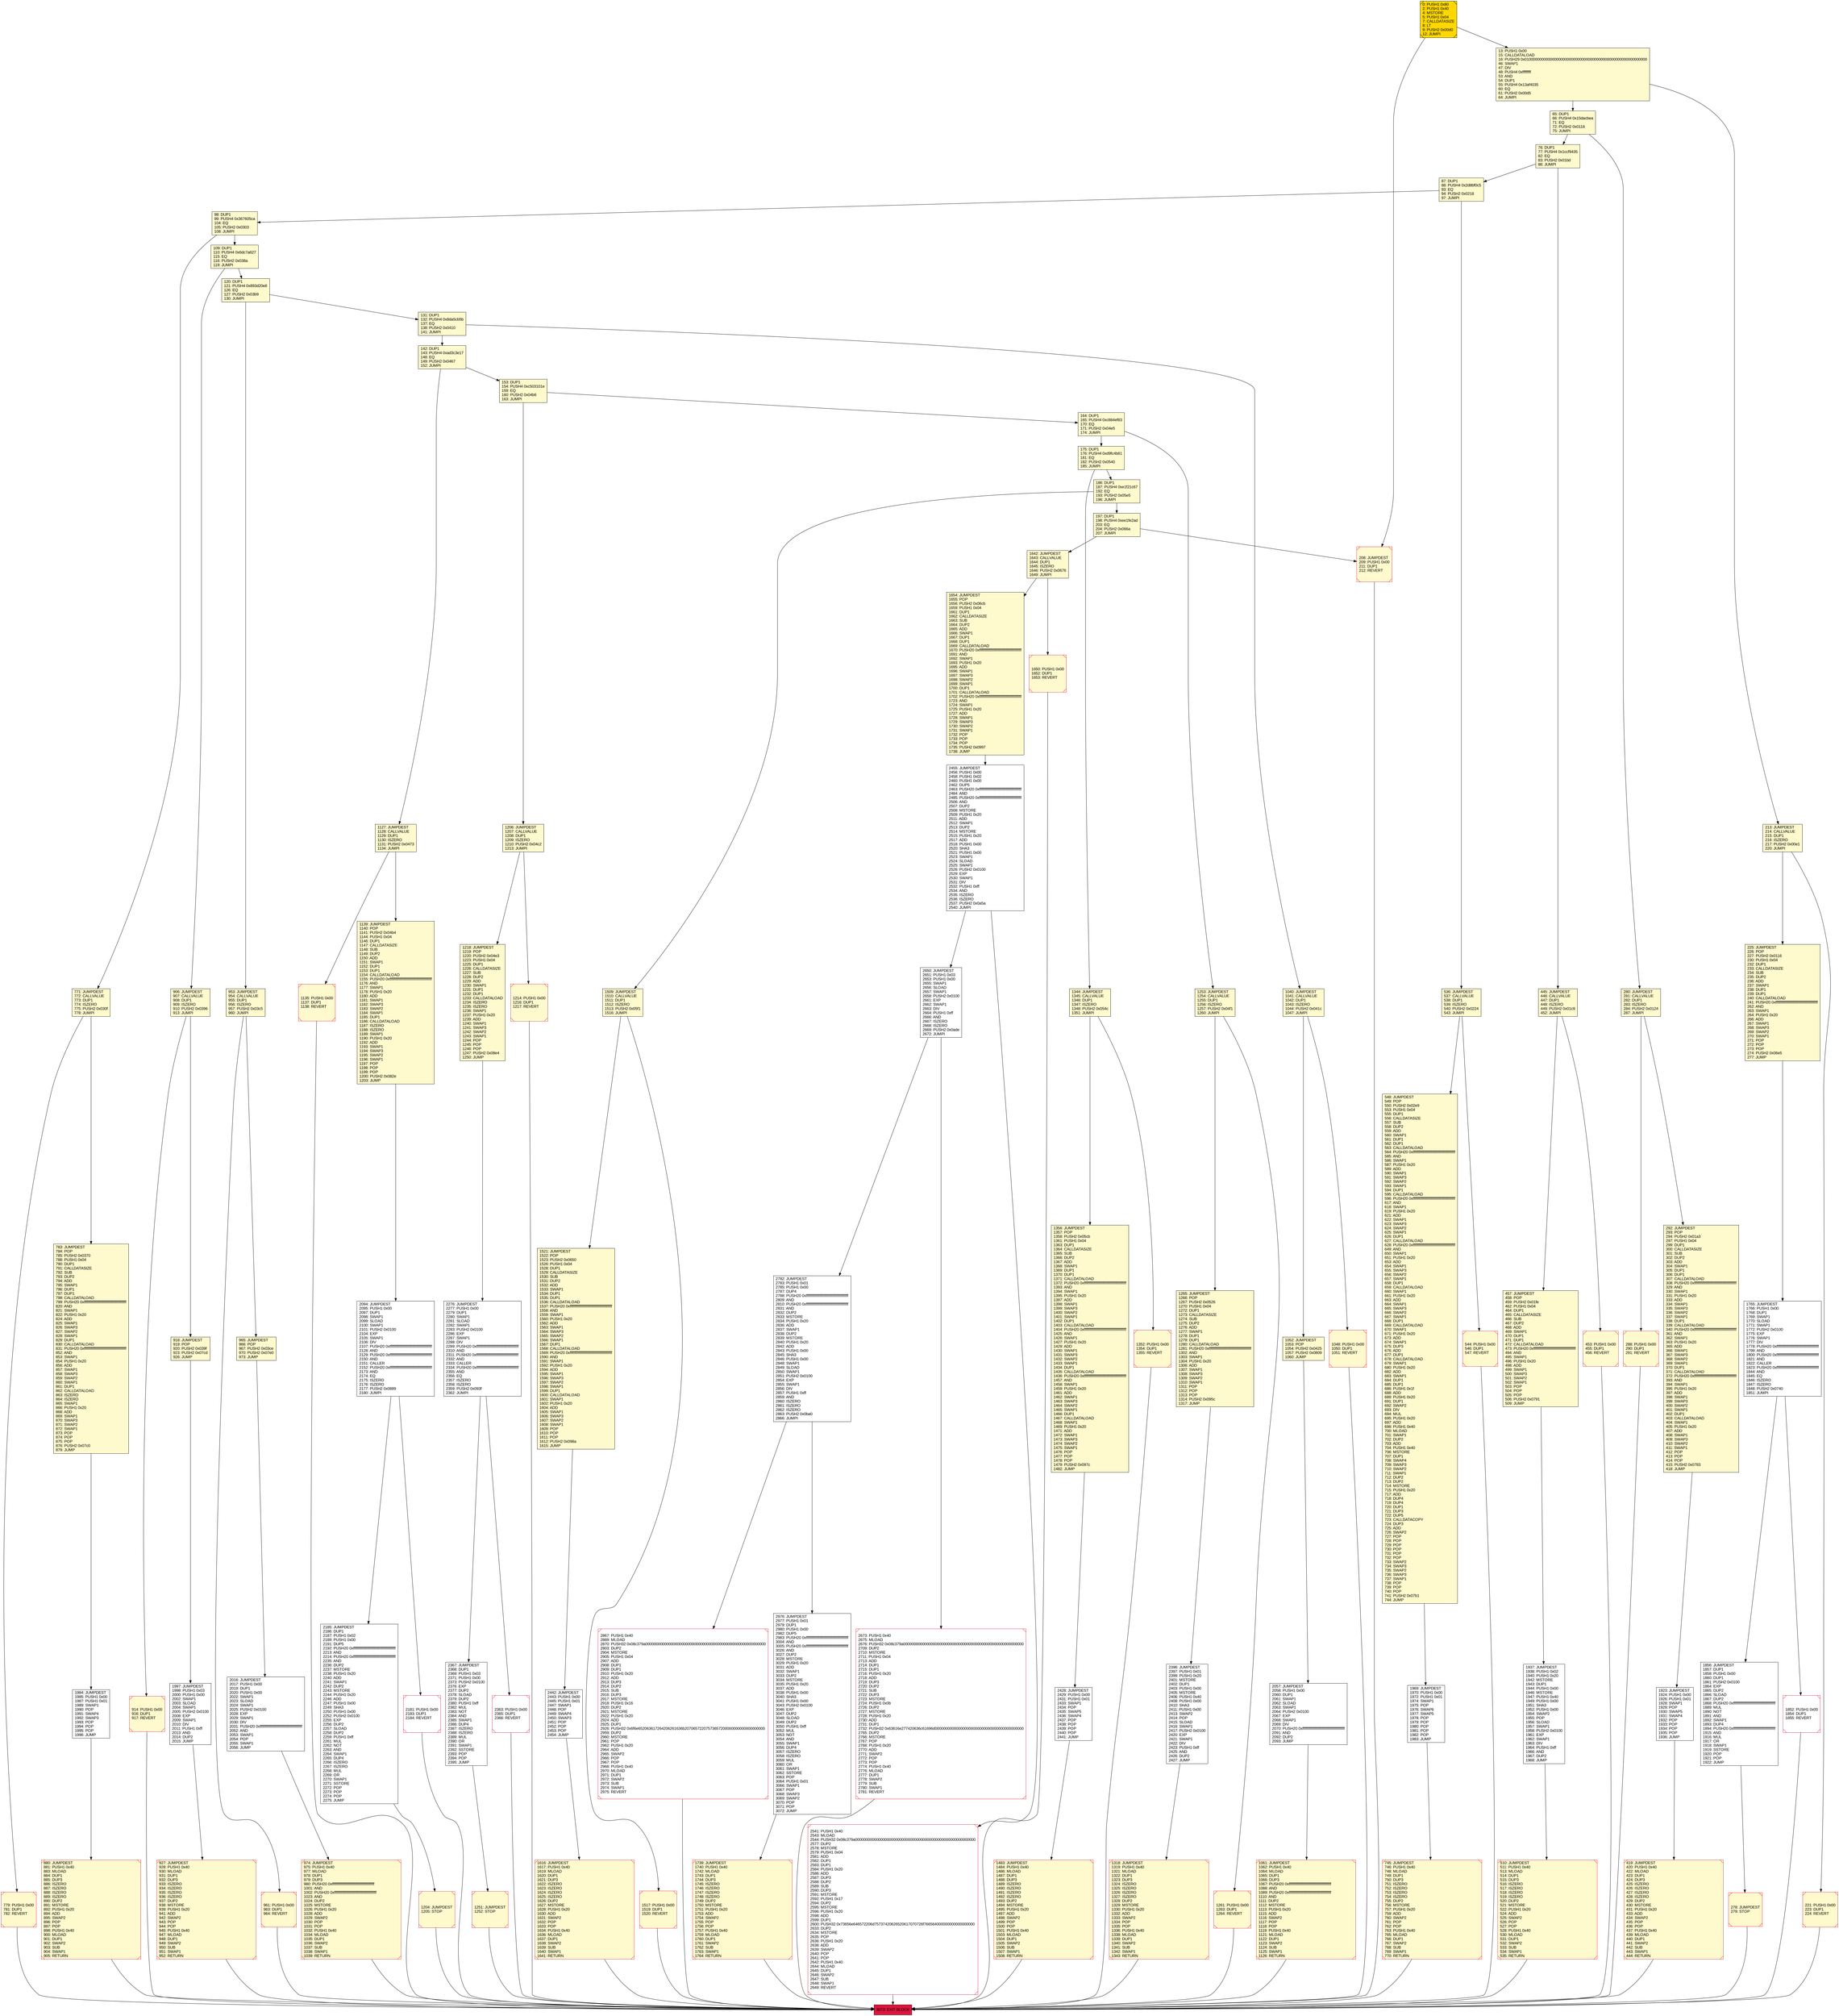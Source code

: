 digraph G {
bgcolor=transparent rankdir=UD;
node [shape=box style=filled color=black fillcolor=white fontname=arial fontcolor=black];
3073 [label="3073: EXIT BLOCK\l" fillcolor=crimson ];
1127 [label="1127: JUMPDEST\l1128: CALLVALUE\l1129: DUP1\l1130: ISZERO\l1131: PUSH2 0x0473\l1134: JUMPI\l" fillcolor=lemonchiffon ];
213 [label="213: JUMPDEST\l214: CALLVALUE\l215: DUP1\l216: ISZERO\l217: PUSH2 0x00e1\l220: JUMPI\l" fillcolor=lemonchiffon ];
1923 [label="1923: JUMPDEST\l1924: PUSH1 0x00\l1926: PUSH1 0x01\l1928: SWAP1\l1929: POP\l1930: SWAP5\l1931: SWAP4\l1932: POP\l1933: POP\l1934: POP\l1935: POP\l1936: JUMP\l" ];
1509 [label="1509: JUMPDEST\l1510: CALLVALUE\l1511: DUP1\l1512: ISZERO\l1513: PUSH2 0x05f1\l1516: JUMPI\l" fillcolor=lemonchiffon ];
1318 [label="1318: JUMPDEST\l1319: PUSH1 0x40\l1321: MLOAD\l1322: DUP1\l1323: DUP3\l1324: ISZERO\l1325: ISZERO\l1326: ISZERO\l1327: ISZERO\l1328: DUP2\l1329: MSTORE\l1330: PUSH1 0x20\l1332: ADD\l1333: SWAP2\l1334: POP\l1335: POP\l1336: PUSH1 0x40\l1338: MLOAD\l1339: DUP1\l1340: SWAP2\l1341: SUB\l1342: SWAP1\l1343: RETURN\l" fillcolor=lemonchiffon shape=Msquare color=crimson ];
1654 [label="1654: JUMPDEST\l1655: POP\l1656: PUSH2 0x06cb\l1659: PUSH1 0x04\l1661: DUP1\l1662: CALLDATASIZE\l1663: SUB\l1664: DUP2\l1665: ADD\l1666: SWAP1\l1667: DUP1\l1668: DUP1\l1669: CALLDATALOAD\l1670: PUSH20 0xffffffffffffffffffffffffffffffffffffffff\l1691: AND\l1692: SWAP1\l1693: PUSH1 0x20\l1695: ADD\l1696: SWAP1\l1697: SWAP3\l1698: SWAP2\l1699: SWAP1\l1700: DUP1\l1701: CALLDATALOAD\l1702: PUSH20 0xffffffffffffffffffffffffffffffffffffffff\l1723: AND\l1724: SWAP1\l1725: PUSH1 0x20\l1727: ADD\l1728: SWAP1\l1729: SWAP3\l1730: SWAP2\l1731: SWAP1\l1732: POP\l1733: POP\l1734: POP\l1735: PUSH2 0x0997\l1738: JUMP\l" fillcolor=lemonchiffon ];
2541 [label="2541: PUSH1 0x40\l2543: MLOAD\l2544: PUSH32 0x08c379a000000000000000000000000000000000000000000000000000000000\l2577: DUP2\l2578: MSTORE\l2579: PUSH1 0x04\l2581: ADD\l2582: DUP1\l2583: DUP1\l2584: PUSH1 0x20\l2586: ADD\l2587: DUP3\l2588: DUP2\l2589: SUB\l2590: DUP3\l2591: MSTORE\l2592: PUSH1 0x17\l2594: DUP2\l2595: MSTORE\l2596: PUSH1 0x20\l2598: ADD\l2599: DUP1\l2600: PUSH32 0x73656e646572206d75737420626520617070726f766564000000000000000000\l2633: DUP2\l2634: MSTORE\l2635: POP\l2636: PUSH1 0x20\l2638: ADD\l2639: SWAP2\l2640: POP\l2641: POP\l2642: PUSH1 0x40\l2644: MLOAD\l2645: DUP1\l2646: SWAP2\l2647: SUB\l2648: SWAP1\l2649: REVERT\l" shape=Msquare color=crimson ];
2867 [label="2867: PUSH1 0x40\l2869: MLOAD\l2870: PUSH32 0x08c379a000000000000000000000000000000000000000000000000000000000\l2903: DUP2\l2904: MSTORE\l2905: PUSH1 0x04\l2907: ADD\l2908: DUP1\l2909: DUP1\l2910: PUSH1 0x20\l2912: ADD\l2913: DUP3\l2914: DUP2\l2915: SUB\l2916: DUP3\l2917: MSTORE\l2918: PUSH1 0x16\l2920: DUP2\l2921: MSTORE\l2922: PUSH1 0x20\l2924: ADD\l2925: DUP1\l2926: PUSH32 0x6f6e652063617264206261636b20706572207573657200000000000000000000\l2959: DUP2\l2960: MSTORE\l2961: POP\l2962: PUSH1 0x20\l2964: ADD\l2965: SWAP2\l2966: POP\l2967: POP\l2968: PUSH1 0x40\l2970: MLOAD\l2971: DUP1\l2972: SWAP2\l2973: SUB\l2974: SWAP1\l2975: REVERT\l" shape=Msquare color=crimson ];
1214 [label="1214: PUSH1 0x00\l1216: DUP1\l1217: REVERT\l" fillcolor=lemonchiffon shape=Msquare color=crimson ];
1204 [label="1204: JUMPDEST\l1205: STOP\l" fillcolor=lemonchiffon shape=Msquare color=crimson ];
457 [label="457: JUMPDEST\l458: POP\l459: PUSH2 0x01fe\l462: PUSH1 0x04\l464: DUP1\l465: CALLDATASIZE\l466: SUB\l467: DUP2\l468: ADD\l469: SWAP1\l470: DUP1\l471: DUP1\l472: CALLDATALOAD\l473: PUSH20 0xffffffffffffffffffffffffffffffffffffffff\l494: AND\l495: SWAP1\l496: PUSH1 0x20\l498: ADD\l499: SWAP1\l500: SWAP3\l501: SWAP2\l502: SWAP1\l503: POP\l504: POP\l505: POP\l506: PUSH2 0x0791\l509: JUMP\l" fillcolor=lemonchiffon ];
87 [label="87: DUP1\l88: PUSH4 0x2d8bf0c5\l93: EQ\l94: PUSH2 0x0218\l97: JUMPI\l" fillcolor=lemonchiffon ];
2181 [label="2181: PUSH1 0x00\l2183: DUP1\l2184: REVERT\l" shape=Msquare color=crimson ];
76 [label="76: DUP1\l77: PUSH4 0x1ccf9435\l82: EQ\l83: PUSH2 0x01bd\l86: JUMPI\l" fillcolor=lemonchiffon ];
1997 [label="1997: JUMPDEST\l1998: PUSH1 0x03\l2000: PUSH1 0x00\l2002: SWAP1\l2003: SLOAD\l2004: SWAP1\l2005: PUSH2 0x0100\l2008: EXP\l2009: SWAP1\l2010: DIV\l2011: PUSH1 0xff\l2013: AND\l2014: DUP2\l2015: JUMP\l" ];
914 [label="914: PUSH1 0x00\l916: DUP1\l917: REVERT\l" fillcolor=lemonchiffon shape=Msquare color=crimson ];
225 [label="225: JUMPDEST\l226: POP\l227: PUSH2 0x0116\l230: PUSH1 0x04\l232: DUP1\l233: CALLDATASIZE\l234: SUB\l235: DUP2\l236: ADD\l237: SWAP1\l238: DUP1\l239: DUP1\l240: CALLDATALOAD\l241: PUSH20 0xffffffffffffffffffffffffffffffffffffffff\l262: AND\l263: SWAP1\l264: PUSH1 0x20\l266: ADD\l267: SWAP1\l268: SWAP3\l269: SWAP2\l270: SWAP1\l271: POP\l272: POP\l273: POP\l274: PUSH2 0x06e5\l277: JUMP\l" fillcolor=lemonchiffon ];
771 [label="771: JUMPDEST\l772: CALLVALUE\l773: DUP1\l774: ISZERO\l775: PUSH2 0x030f\l778: JUMPI\l" fillcolor=lemonchiffon ];
2976 [label="2976: JUMPDEST\l2977: PUSH1 0x01\l2979: DUP1\l2980: PUSH1 0x00\l2982: DUP5\l2983: PUSH20 0xffffffffffffffffffffffffffffffffffffffff\l3004: AND\l3005: PUSH20 0xffffffffffffffffffffffffffffffffffffffff\l3026: AND\l3027: DUP2\l3028: MSTORE\l3029: PUSH1 0x20\l3031: ADD\l3032: SWAP1\l3033: DUP2\l3034: MSTORE\l3035: PUSH1 0x20\l3037: ADD\l3038: PUSH1 0x00\l3040: SHA3\l3041: PUSH1 0x00\l3043: PUSH2 0x0100\l3046: EXP\l3047: DUP2\l3048: SLOAD\l3049: DUP2\l3050: PUSH1 0xff\l3052: MUL\l3053: NOT\l3054: AND\l3055: SWAP1\l3056: DUP4\l3057: ISZERO\l3058: ISZERO\l3059: MUL\l3060: OR\l3061: SWAP1\l3062: SSTORE\l3063: POP\l3064: PUSH1 0x01\l3066: SWAP1\l3067: POP\l3068: SWAP3\l3069: SWAP2\l3070: POP\l3071: POP\l3072: JUMP\l" ];
2057 [label="2057: JUMPDEST\l2058: PUSH1 0x00\l2060: DUP1\l2061: SWAP1\l2062: SLOAD\l2063: SWAP1\l2064: PUSH2 0x0100\l2067: EXP\l2068: SWAP1\l2069: DIV\l2070: PUSH20 0xffffffffffffffffffffffffffffffffffffffff\l2091: AND\l2092: DUP2\l2093: JUMP\l" ];
1765 [label="1765: JUMPDEST\l1766: PUSH1 0x00\l1768: DUP1\l1769: SWAP1\l1770: SLOAD\l1771: SWAP1\l1772: PUSH2 0x0100\l1775: EXP\l1776: SWAP1\l1777: DIV\l1778: PUSH20 0xffffffffffffffffffffffffffffffffffffffff\l1799: AND\l1800: PUSH20 0xffffffffffffffffffffffffffffffffffffffff\l1821: AND\l1822: CALLER\l1823: PUSH20 0xffffffffffffffffffffffffffffffffffffffff\l1844: AND\l1845: EQ\l1846: ISZERO\l1847: ISZERO\l1848: PUSH2 0x0740\l1851: JUMPI\l" ];
280 [label="280: JUMPDEST\l281: CALLVALUE\l282: DUP1\l283: ISZERO\l284: PUSH2 0x0124\l287: JUMPI\l" fillcolor=lemonchiffon ];
2782 [label="2782: JUMPDEST\l2783: PUSH1 0x01\l2785: PUSH1 0x00\l2787: DUP4\l2788: PUSH20 0xffffffffffffffffffffffffffffffffffffffff\l2809: AND\l2810: PUSH20 0xffffffffffffffffffffffffffffffffffffffff\l2831: AND\l2832: DUP2\l2833: MSTORE\l2834: PUSH1 0x20\l2836: ADD\l2837: SWAP1\l2838: DUP2\l2839: MSTORE\l2840: PUSH1 0x20\l2842: ADD\l2843: PUSH1 0x00\l2845: SHA3\l2846: PUSH1 0x00\l2848: SWAP1\l2849: SLOAD\l2850: SWAP1\l2851: PUSH2 0x0100\l2854: EXP\l2855: SWAP1\l2856: DIV\l2857: PUSH1 0xff\l2859: AND\l2860: ISZERO\l2861: ISZERO\l2862: ISZERO\l2863: PUSH2 0x0ba0\l2866: JUMPI\l" ];
880 [label="880: JUMPDEST\l881: PUSH1 0x40\l883: MLOAD\l884: DUP1\l885: DUP3\l886: ISZERO\l887: ISZERO\l888: ISZERO\l889: ISZERO\l890: DUP2\l891: MSTORE\l892: PUSH1 0x20\l894: ADD\l895: SWAP2\l896: POP\l897: POP\l898: PUSH1 0x40\l900: MLOAD\l901: DUP1\l902: SWAP2\l903: SUB\l904: SWAP1\l905: RETURN\l" fillcolor=lemonchiffon shape=Msquare color=crimson ];
1261 [label="1261: PUSH1 0x00\l1263: DUP1\l1264: REVERT\l" fillcolor=lemonchiffon shape=Msquare color=crimson ];
1517 [label="1517: PUSH1 0x00\l1519: DUP1\l1520: REVERT\l" fillcolor=lemonchiffon shape=Msquare color=crimson ];
153 [label="153: DUP1\l154: PUSH4 0xc503101e\l159: EQ\l160: PUSH2 0x04b6\l163: JUMPI\l" fillcolor=lemonchiffon ];
2367 [label="2367: JUMPDEST\l2368: DUP1\l2369: PUSH1 0x03\l2371: PUSH1 0x00\l2373: PUSH2 0x0100\l2376: EXP\l2377: DUP2\l2378: SLOAD\l2379: DUP2\l2380: PUSH1 0xff\l2382: MUL\l2383: NOT\l2384: AND\l2385: SWAP1\l2386: DUP4\l2387: ISZERO\l2388: ISZERO\l2389: MUL\l2390: OR\l2391: SWAP1\l2392: SSTORE\l2393: POP\l2394: POP\l2395: JUMP\l" ];
2396 [label="2396: JUMPDEST\l2397: PUSH1 0x01\l2399: PUSH1 0x20\l2401: MSTORE\l2402: DUP1\l2403: PUSH1 0x00\l2405: MSTORE\l2406: PUSH1 0x40\l2408: PUSH1 0x00\l2410: SHA3\l2411: PUSH1 0x00\l2413: SWAP2\l2414: POP\l2415: SLOAD\l2416: SWAP1\l2417: PUSH2 0x0100\l2420: EXP\l2421: SWAP1\l2422: DIV\l2423: PUSH1 0xff\l2425: AND\l2426: DUP2\l2427: JUMP\l" ];
906 [label="906: JUMPDEST\l907: CALLVALUE\l908: DUP1\l909: ISZERO\l910: PUSH2 0x0396\l913: JUMPI\l" fillcolor=lemonchiffon ];
1206 [label="1206: JUMPDEST\l1207: CALLVALUE\l1208: DUP1\l1209: ISZERO\l1210: PUSH2 0x04c2\l1213: JUMPI\l" fillcolor=lemonchiffon ];
109 [label="109: DUP1\l110: PUSH4 0x6dc7a627\l115: EQ\l116: PUSH2 0x038a\l119: JUMPI\l" fillcolor=lemonchiffon ];
142 [label="142: DUP1\l143: PUSH4 0xad3c3e17\l148: EQ\l149: PUSH2 0x0467\l152: JUMPI\l" fillcolor=lemonchiffon ];
961 [label="961: PUSH1 0x00\l963: DUP1\l964: REVERT\l" fillcolor=lemonchiffon shape=Msquare color=crimson ];
1356 [label="1356: JUMPDEST\l1357: POP\l1358: PUSH2 0x05cb\l1361: PUSH1 0x04\l1363: DUP1\l1364: CALLDATASIZE\l1365: SUB\l1366: DUP2\l1367: ADD\l1368: SWAP1\l1369: DUP1\l1370: DUP1\l1371: CALLDATALOAD\l1372: PUSH20 0xffffffffffffffffffffffffffffffffffffffff\l1393: AND\l1394: SWAP1\l1395: PUSH1 0x20\l1397: ADD\l1398: SWAP1\l1399: SWAP3\l1400: SWAP2\l1401: SWAP1\l1402: DUP1\l1403: CALLDATALOAD\l1404: PUSH20 0xffffffffffffffffffffffffffffffffffffffff\l1425: AND\l1426: SWAP1\l1427: PUSH1 0x20\l1429: ADD\l1430: SWAP1\l1431: SWAP3\l1432: SWAP2\l1433: SWAP1\l1434: DUP1\l1435: CALLDATALOAD\l1436: PUSH20 0xffffffffffffffffffffffffffffffffffffffff\l1457: AND\l1458: SWAP1\l1459: PUSH1 0x20\l1461: ADD\l1462: SWAP1\l1463: SWAP3\l1464: SWAP2\l1465: SWAP1\l1466: DUP1\l1467: CALLDATALOAD\l1468: SWAP1\l1469: PUSH1 0x20\l1471: ADD\l1472: SWAP1\l1473: SWAP3\l1474: SWAP2\l1475: SWAP1\l1476: POP\l1477: POP\l1478: POP\l1479: PUSH2 0x097c\l1482: JUMP\l" fillcolor=lemonchiffon ];
0 [label="0: PUSH1 0x80\l2: PUSH1 0x40\l4: MSTORE\l5: PUSH1 0x04\l7: CALLDATASIZE\l8: LT\l9: PUSH2 0x00d0\l12: JUMPI\l" fillcolor=lemonchiffon shape=Msquare fillcolor=gold ];
1521 [label="1521: JUMPDEST\l1522: POP\l1523: PUSH2 0x0650\l1526: PUSH1 0x04\l1528: DUP1\l1529: CALLDATASIZE\l1530: SUB\l1531: DUP2\l1532: ADD\l1533: SWAP1\l1534: DUP1\l1535: DUP1\l1536: CALLDATALOAD\l1537: PUSH20 0xffffffffffffffffffffffffffffffffffffffff\l1558: AND\l1559: SWAP1\l1560: PUSH1 0x20\l1562: ADD\l1563: SWAP1\l1564: SWAP3\l1565: SWAP2\l1566: SWAP1\l1567: DUP1\l1568: CALLDATALOAD\l1569: PUSH20 0xffffffffffffffffffffffffffffffffffffffff\l1590: AND\l1591: SWAP1\l1592: PUSH1 0x20\l1594: ADD\l1595: SWAP1\l1596: SWAP3\l1597: SWAP2\l1598: SWAP1\l1599: DUP1\l1600: CALLDATALOAD\l1601: SWAP1\l1602: PUSH1 0x20\l1604: ADD\l1605: SWAP1\l1606: SWAP3\l1607: SWAP2\l1608: SWAP1\l1609: POP\l1610: POP\l1611: POP\l1612: PUSH2 0x098a\l1615: JUMP\l" fillcolor=lemonchiffon ];
453 [label="453: PUSH1 0x00\l455: DUP1\l456: REVERT\l" fillcolor=lemonchiffon shape=Msquare color=crimson ];
13 [label="13: PUSH1 0x00\l15: CALLDATALOAD\l16: PUSH29 0x0100000000000000000000000000000000000000000000000000000000\l46: SWAP1\l47: DIV\l48: PUSH4 0xffffffff\l53: AND\l54: DUP1\l55: PUSH4 0x13af4035\l60: EQ\l61: PUSH2 0x00d5\l64: JUMPI\l" fillcolor=lemonchiffon ];
1253 [label="1253: JUMPDEST\l1254: CALLVALUE\l1255: DUP1\l1256: ISZERO\l1257: PUSH2 0x04f1\l1260: JUMPI\l" fillcolor=lemonchiffon ];
1616 [label="1616: JUMPDEST\l1617: PUSH1 0x40\l1619: MLOAD\l1620: DUP1\l1621: DUP3\l1622: ISZERO\l1623: ISZERO\l1624: ISZERO\l1625: ISZERO\l1626: DUP2\l1627: MSTORE\l1628: PUSH1 0x20\l1630: ADD\l1631: SWAP2\l1632: POP\l1633: POP\l1634: PUSH1 0x40\l1636: MLOAD\l1637: DUP1\l1638: SWAP2\l1639: SUB\l1640: SWAP1\l1641: RETURN\l" fillcolor=lemonchiffon shape=Msquare color=crimson ];
98 [label="98: DUP1\l99: PUSH4 0x367605ca\l104: EQ\l105: PUSH2 0x0303\l108: JUMPI\l" fillcolor=lemonchiffon ];
1218 [label="1218: JUMPDEST\l1219: POP\l1220: PUSH2 0x04e3\l1223: PUSH1 0x04\l1225: DUP1\l1226: CALLDATASIZE\l1227: SUB\l1228: DUP2\l1229: ADD\l1230: SWAP1\l1231: DUP1\l1232: DUP1\l1233: CALLDATALOAD\l1234: ISZERO\l1235: ISZERO\l1236: SWAP1\l1237: PUSH1 0x20\l1239: ADD\l1240: SWAP1\l1241: SWAP3\l1242: SWAP2\l1243: SWAP1\l1244: POP\l1245: POP\l1246: POP\l1247: PUSH2 0x08e4\l1250: JUMP\l" fillcolor=lemonchiffon ];
2016 [label="2016: JUMPDEST\l2017: PUSH1 0x00\l2019: DUP1\l2020: PUSH1 0x00\l2022: SWAP1\l2023: SLOAD\l2024: SWAP1\l2025: PUSH2 0x0100\l2028: EXP\l2029: SWAP1\l2030: DIV\l2031: PUSH20 0xffffffffffffffffffffffffffffffffffffffff\l2052: AND\l2053: SWAP1\l2054: POP\l2055: SWAP1\l2056: JUMP\l" ];
2276 [label="2276: JUMPDEST\l2277: PUSH1 0x00\l2279: DUP1\l2280: SWAP1\l2281: SLOAD\l2282: SWAP1\l2283: PUSH2 0x0100\l2286: EXP\l2287: SWAP1\l2288: DIV\l2289: PUSH20 0xffffffffffffffffffffffffffffffffffffffff\l2310: AND\l2311: PUSH20 0xffffffffffffffffffffffffffffffffffffffff\l2332: AND\l2333: CALLER\l2334: PUSH20 0xffffffffffffffffffffffffffffffffffffffff\l2355: AND\l2356: EQ\l2357: ISZERO\l2358: ISZERO\l2359: PUSH2 0x093f\l2362: JUMPI\l" ];
1061 [label="1061: JUMPDEST\l1062: PUSH1 0x40\l1064: MLOAD\l1065: DUP1\l1066: DUP3\l1067: PUSH20 0xffffffffffffffffffffffffffffffffffffffff\l1088: AND\l1089: PUSH20 0xffffffffffffffffffffffffffffffffffffffff\l1110: AND\l1111: DUP2\l1112: MSTORE\l1113: PUSH1 0x20\l1115: ADD\l1116: SWAP2\l1117: POP\l1118: POP\l1119: PUSH1 0x40\l1121: MLOAD\l1122: DUP1\l1123: SWAP2\l1124: SUB\l1125: SWAP1\l1126: RETURN\l" fillcolor=lemonchiffon shape=Msquare color=crimson ];
1251 [label="1251: JUMPDEST\l1252: STOP\l" fillcolor=lemonchiffon shape=Msquare color=crimson ];
221 [label="221: PUSH1 0x00\l223: DUP1\l224: REVERT\l" fillcolor=lemonchiffon shape=Msquare color=crimson ];
548 [label="548: JUMPDEST\l549: POP\l550: PUSH2 0x02e9\l553: PUSH1 0x04\l555: DUP1\l556: CALLDATASIZE\l557: SUB\l558: DUP2\l559: ADD\l560: SWAP1\l561: DUP1\l562: DUP1\l563: CALLDATALOAD\l564: PUSH20 0xffffffffffffffffffffffffffffffffffffffff\l585: AND\l586: SWAP1\l587: PUSH1 0x20\l589: ADD\l590: SWAP1\l591: SWAP3\l592: SWAP2\l593: SWAP1\l594: DUP1\l595: CALLDATALOAD\l596: PUSH20 0xffffffffffffffffffffffffffffffffffffffff\l617: AND\l618: SWAP1\l619: PUSH1 0x20\l621: ADD\l622: SWAP1\l623: SWAP3\l624: SWAP2\l625: SWAP1\l626: DUP1\l627: CALLDATALOAD\l628: PUSH20 0xffffffffffffffffffffffffffffffffffffffff\l649: AND\l650: SWAP1\l651: PUSH1 0x20\l653: ADD\l654: SWAP1\l655: SWAP3\l656: SWAP2\l657: SWAP1\l658: DUP1\l659: CALLDATALOAD\l660: SWAP1\l661: PUSH1 0x20\l663: ADD\l664: SWAP1\l665: SWAP3\l666: SWAP2\l667: SWAP1\l668: DUP1\l669: CALLDATALOAD\l670: SWAP1\l671: PUSH1 0x20\l673: ADD\l674: SWAP1\l675: DUP3\l676: ADD\l677: DUP1\l678: CALLDATALOAD\l679: SWAP1\l680: PUSH1 0x20\l682: ADD\l683: SWAP1\l684: DUP1\l685: DUP1\l686: PUSH1 0x1f\l688: ADD\l689: PUSH1 0x20\l691: DUP1\l692: SWAP2\l693: DIV\l694: MUL\l695: PUSH1 0x20\l697: ADD\l698: PUSH1 0x40\l700: MLOAD\l701: SWAP1\l702: DUP2\l703: ADD\l704: PUSH1 0x40\l706: MSTORE\l707: DUP1\l708: SWAP4\l709: SWAP3\l710: SWAP2\l711: SWAP1\l712: DUP2\l713: DUP2\l714: MSTORE\l715: PUSH1 0x20\l717: ADD\l718: DUP4\l719: DUP4\l720: DUP1\l721: DUP3\l722: DUP5\l723: CALLDATACOPY\l724: DUP3\l725: ADD\l726: SWAP2\l727: POP\l728: POP\l729: POP\l730: POP\l731: POP\l732: POP\l733: SWAP2\l734: SWAP3\l735: SWAP2\l736: SWAP3\l737: SWAP1\l738: POP\l739: POP\l740: POP\l741: PUSH2 0x07b1\l744: JUMP\l" fillcolor=lemonchiffon ];
288 [label="288: PUSH1 0x00\l290: DUP1\l291: REVERT\l" fillcolor=lemonchiffon shape=Msquare color=crimson ];
544 [label="544: PUSH1 0x00\l546: DUP1\l547: REVERT\l" fillcolor=lemonchiffon shape=Msquare color=crimson ];
278 [label="278: JUMPDEST\l279: STOP\l" fillcolor=lemonchiffon shape=Msquare color=crimson ];
197 [label="197: DUP1\l198: PUSH4 0xee1fe2ad\l203: EQ\l204: PUSH2 0x066a\l207: JUMPI\l" fillcolor=lemonchiffon ];
2650 [label="2650: JUMPDEST\l2651: PUSH1 0x03\l2653: PUSH1 0x00\l2655: SWAP1\l2656: SLOAD\l2657: SWAP1\l2658: PUSH2 0x0100\l2661: EXP\l2662: SWAP1\l2663: DIV\l2664: PUSH1 0xff\l2666: AND\l2667: ISZERO\l2668: ISZERO\l2669: PUSH2 0x0ade\l2672: JUMPI\l" ];
1937 [label="1937: JUMPDEST\l1938: PUSH1 0x02\l1940: PUSH1 0x20\l1942: MSTORE\l1943: DUP1\l1944: PUSH1 0x00\l1946: MSTORE\l1947: PUSH1 0x40\l1949: PUSH1 0x00\l1951: SHA3\l1952: PUSH1 0x00\l1954: SWAP2\l1955: POP\l1956: SLOAD\l1957: SWAP1\l1958: PUSH2 0x0100\l1961: EXP\l1962: SWAP1\l1963: DIV\l1964: PUSH1 0xff\l1966: AND\l1967: DUP2\l1968: JUMP\l" ];
2673 [label="2673: PUSH1 0x40\l2675: MLOAD\l2676: PUSH32 0x08c379a000000000000000000000000000000000000000000000000000000000\l2709: DUP2\l2710: MSTORE\l2711: PUSH1 0x04\l2713: ADD\l2714: DUP1\l2715: DUP1\l2716: PUSH1 0x20\l2718: ADD\l2719: DUP3\l2720: DUP2\l2721: SUB\l2722: DUP3\l2723: MSTORE\l2724: PUSH1 0x0b\l2726: DUP2\l2727: MSTORE\l2728: PUSH1 0x20\l2730: ADD\l2731: DUP1\l2732: PUSH32 0x63616e277420636c61696d000000000000000000000000000000000000000000\l2765: DUP2\l2766: MSTORE\l2767: POP\l2768: PUSH1 0x20\l2770: ADD\l2771: SWAP2\l2772: POP\l2773: POP\l2774: PUSH1 0x40\l2776: MLOAD\l2777: DUP1\l2778: SWAP2\l2779: SUB\l2780: SWAP1\l2781: REVERT\l" shape=Msquare color=crimson ];
953 [label="953: JUMPDEST\l954: CALLVALUE\l955: DUP1\l956: ISZERO\l957: PUSH2 0x03c5\l960: JUMPI\l" fillcolor=lemonchiffon ];
1040 [label="1040: JUMPDEST\l1041: CALLVALUE\l1042: DUP1\l1043: ISZERO\l1044: PUSH2 0x041c\l1047: JUMPI\l" fillcolor=lemonchiffon ];
1265 [label="1265: JUMPDEST\l1266: POP\l1267: PUSH2 0x0526\l1270: PUSH1 0x04\l1272: DUP1\l1273: CALLDATASIZE\l1274: SUB\l1275: DUP2\l1276: ADD\l1277: SWAP1\l1278: DUP1\l1279: DUP1\l1280: CALLDATALOAD\l1281: PUSH20 0xffffffffffffffffffffffffffffffffffffffff\l1302: AND\l1303: SWAP1\l1304: PUSH1 0x20\l1306: ADD\l1307: SWAP1\l1308: SWAP3\l1309: SWAP2\l1310: SWAP1\l1311: POP\l1312: POP\l1313: POP\l1314: PUSH2 0x095c\l1317: JUMP\l" fillcolor=lemonchiffon ];
1139 [label="1139: JUMPDEST\l1140: POP\l1141: PUSH2 0x04b4\l1144: PUSH1 0x04\l1146: DUP1\l1147: CALLDATASIZE\l1148: SUB\l1149: DUP2\l1150: ADD\l1151: SWAP1\l1152: DUP1\l1153: DUP1\l1154: CALLDATALOAD\l1155: PUSH20 0xffffffffffffffffffffffffffffffffffffffff\l1176: AND\l1177: SWAP1\l1178: PUSH1 0x20\l1180: ADD\l1181: SWAP1\l1182: SWAP3\l1183: SWAP2\l1184: SWAP1\l1185: DUP1\l1186: CALLDATALOAD\l1187: ISZERO\l1188: ISZERO\l1189: SWAP1\l1190: PUSH1 0x20\l1192: ADD\l1193: SWAP1\l1194: SWAP3\l1195: SWAP2\l1196: SWAP1\l1197: POP\l1198: POP\l1199: POP\l1200: PUSH2 0x082e\l1203: JUMP\l" fillcolor=lemonchiffon ];
2363 [label="2363: PUSH1 0x00\l2365: DUP1\l2366: REVERT\l" shape=Msquare color=crimson ];
974 [label="974: JUMPDEST\l975: PUSH1 0x40\l977: MLOAD\l978: DUP1\l979: DUP3\l980: PUSH20 0xffffffffffffffffffffffffffffffffffffffff\l1001: AND\l1002: PUSH20 0xffffffffffffffffffffffffffffffffffffffff\l1023: AND\l1024: DUP2\l1025: MSTORE\l1026: PUSH1 0x20\l1028: ADD\l1029: SWAP2\l1030: POP\l1031: POP\l1032: PUSH1 0x40\l1034: MLOAD\l1035: DUP1\l1036: SWAP2\l1037: SUB\l1038: SWAP1\l1039: RETURN\l" fillcolor=lemonchiffon shape=Msquare color=crimson ];
1852 [label="1852: PUSH1 0x00\l1854: DUP1\l1855: REVERT\l" shape=Msquare color=crimson ];
186 [label="186: DUP1\l187: PUSH4 0xe1f21c67\l192: EQ\l193: PUSH2 0x05e5\l196: JUMPI\l" fillcolor=lemonchiffon ];
419 [label="419: JUMPDEST\l420: PUSH1 0x40\l422: MLOAD\l423: DUP1\l424: DUP3\l425: ISZERO\l426: ISZERO\l427: ISZERO\l428: ISZERO\l429: DUP2\l430: MSTORE\l431: PUSH1 0x20\l433: ADD\l434: SWAP2\l435: POP\l436: POP\l437: PUSH1 0x40\l439: MLOAD\l440: DUP1\l441: SWAP2\l442: SUB\l443: SWAP1\l444: RETURN\l" fillcolor=lemonchiffon shape=Msquare color=crimson ];
1984 [label="1984: JUMPDEST\l1985: PUSH1 0x00\l1987: PUSH1 0x01\l1989: SWAP1\l1990: POP\l1991: SWAP4\l1992: SWAP3\l1993: POP\l1994: POP\l1995: POP\l1996: JUMP\l" ];
927 [label="927: JUMPDEST\l928: PUSH1 0x40\l930: MLOAD\l931: DUP1\l932: DUP3\l933: ISZERO\l934: ISZERO\l935: ISZERO\l936: ISZERO\l937: DUP2\l938: MSTORE\l939: PUSH1 0x20\l941: ADD\l942: SWAP2\l943: POP\l944: POP\l945: PUSH1 0x40\l947: MLOAD\l948: DUP1\l949: SWAP2\l950: SUB\l951: SWAP1\l952: RETURN\l" fillcolor=lemonchiffon shape=Msquare color=crimson ];
65 [label="65: DUP1\l66: PUSH4 0x15dacbea\l71: EQ\l72: PUSH2 0x0118\l75: JUMPI\l" fillcolor=lemonchiffon ];
1642 [label="1642: JUMPDEST\l1643: CALLVALUE\l1644: DUP1\l1645: ISZERO\l1646: PUSH2 0x0676\l1649: JUMPI\l" fillcolor=lemonchiffon ];
1344 [label="1344: JUMPDEST\l1345: CALLVALUE\l1346: DUP1\l1347: ISZERO\l1348: PUSH2 0x054c\l1351: JUMPI\l" fillcolor=lemonchiffon ];
779 [label="779: PUSH1 0x00\l781: DUP1\l782: REVERT\l" fillcolor=lemonchiffon shape=Msquare color=crimson ];
445 [label="445: JUMPDEST\l446: CALLVALUE\l447: DUP1\l448: ISZERO\l449: PUSH2 0x01c9\l452: JUMPI\l" fillcolor=lemonchiffon ];
2185 [label="2185: JUMPDEST\l2186: DUP1\l2187: PUSH1 0x02\l2189: PUSH1 0x00\l2191: DUP5\l2192: PUSH20 0xffffffffffffffffffffffffffffffffffffffff\l2213: AND\l2214: PUSH20 0xffffffffffffffffffffffffffffffffffffffff\l2235: AND\l2236: DUP2\l2237: MSTORE\l2238: PUSH1 0x20\l2240: ADD\l2241: SWAP1\l2242: DUP2\l2243: MSTORE\l2244: PUSH1 0x20\l2246: ADD\l2247: PUSH1 0x00\l2249: SHA3\l2250: PUSH1 0x00\l2252: PUSH2 0x0100\l2255: EXP\l2256: DUP2\l2257: SLOAD\l2258: DUP2\l2259: PUSH1 0xff\l2261: MUL\l2262: NOT\l2263: AND\l2264: SWAP1\l2265: DUP4\l2266: ISZERO\l2267: ISZERO\l2268: MUL\l2269: OR\l2270: SWAP1\l2271: SSTORE\l2272: POP\l2273: POP\l2274: POP\l2275: JUMP\l" ];
175 [label="175: DUP1\l176: PUSH4 0xd9fc4b61\l181: EQ\l182: PUSH2 0x0540\l185: JUMPI\l" fillcolor=lemonchiffon ];
536 [label="536: JUMPDEST\l537: CALLVALUE\l538: DUP1\l539: ISZERO\l540: PUSH2 0x0224\l543: JUMPI\l" fillcolor=lemonchiffon ];
1856 [label="1856: JUMPDEST\l1857: DUP1\l1858: PUSH1 0x00\l1860: DUP1\l1861: PUSH2 0x0100\l1864: EXP\l1865: DUP2\l1866: SLOAD\l1867: DUP2\l1868: PUSH20 0xffffffffffffffffffffffffffffffffffffffff\l1889: MUL\l1890: NOT\l1891: AND\l1892: SWAP1\l1893: DUP4\l1894: PUSH20 0xffffffffffffffffffffffffffffffffffffffff\l1915: AND\l1916: MUL\l1917: OR\l1918: SWAP1\l1919: SSTORE\l1920: POP\l1921: POP\l1922: JUMP\l" ];
164 [label="164: DUP1\l165: PUSH4 0xc884ef83\l170: EQ\l171: PUSH2 0x04e5\l174: JUMPI\l" fillcolor=lemonchiffon ];
1048 [label="1048: PUSH1 0x00\l1050: DUP1\l1051: REVERT\l" fillcolor=lemonchiffon shape=Msquare color=crimson ];
131 [label="131: DUP1\l132: PUSH4 0x8da5cb5b\l137: EQ\l138: PUSH2 0x0410\l141: JUMPI\l" fillcolor=lemonchiffon ];
918 [label="918: JUMPDEST\l919: POP\l920: PUSH2 0x039f\l923: PUSH2 0x07cd\l926: JUMP\l" fillcolor=lemonchiffon ];
510 [label="510: JUMPDEST\l511: PUSH1 0x40\l513: MLOAD\l514: DUP1\l515: DUP3\l516: ISZERO\l517: ISZERO\l518: ISZERO\l519: ISZERO\l520: DUP2\l521: MSTORE\l522: PUSH1 0x20\l524: ADD\l525: SWAP2\l526: POP\l527: POP\l528: PUSH1 0x40\l530: MLOAD\l531: DUP1\l532: SWAP2\l533: SUB\l534: SWAP1\l535: RETURN\l" fillcolor=lemonchiffon shape=Msquare color=crimson ];
120 [label="120: DUP1\l121: PUSH4 0x893d20e8\l126: EQ\l127: PUSH2 0x03b9\l130: JUMPI\l" fillcolor=lemonchiffon ];
2455 [label="2455: JUMPDEST\l2456: PUSH1 0x00\l2458: PUSH1 0x02\l2460: PUSH1 0x00\l2462: DUP5\l2463: PUSH20 0xffffffffffffffffffffffffffffffffffffffff\l2484: AND\l2485: PUSH20 0xffffffffffffffffffffffffffffffffffffffff\l2506: AND\l2507: DUP2\l2508: MSTORE\l2509: PUSH1 0x20\l2511: ADD\l2512: SWAP1\l2513: DUP2\l2514: MSTORE\l2515: PUSH1 0x20\l2517: ADD\l2518: PUSH1 0x00\l2520: SHA3\l2521: PUSH1 0x00\l2523: SWAP1\l2524: SLOAD\l2525: SWAP1\l2526: PUSH2 0x0100\l2529: EXP\l2530: SWAP1\l2531: DIV\l2532: PUSH1 0xff\l2534: AND\l2535: ISZERO\l2536: ISZERO\l2537: PUSH2 0x0a5a\l2540: JUMPI\l" ];
1135 [label="1135: PUSH1 0x00\l1137: DUP1\l1138: REVERT\l" fillcolor=lemonchiffon shape=Msquare color=crimson ];
1052 [label="1052: JUMPDEST\l1053: POP\l1054: PUSH2 0x0425\l1057: PUSH2 0x0809\l1060: JUMP\l" fillcolor=lemonchiffon ];
783 [label="783: JUMPDEST\l784: POP\l785: PUSH2 0x0370\l788: PUSH1 0x04\l790: DUP1\l791: CALLDATASIZE\l792: SUB\l793: DUP2\l794: ADD\l795: SWAP1\l796: DUP1\l797: DUP1\l798: CALLDATALOAD\l799: PUSH20 0xffffffffffffffffffffffffffffffffffffffff\l820: AND\l821: SWAP1\l822: PUSH1 0x20\l824: ADD\l825: SWAP1\l826: SWAP3\l827: SWAP2\l828: SWAP1\l829: DUP1\l830: CALLDATALOAD\l831: PUSH20 0xffffffffffffffffffffffffffffffffffffffff\l852: AND\l853: SWAP1\l854: PUSH1 0x20\l856: ADD\l857: SWAP1\l858: SWAP3\l859: SWAP2\l860: SWAP1\l861: DUP1\l862: CALLDATALOAD\l863: ISZERO\l864: ISZERO\l865: SWAP1\l866: PUSH1 0x20\l868: ADD\l869: SWAP1\l870: SWAP3\l871: SWAP2\l872: SWAP1\l873: POP\l874: POP\l875: POP\l876: PUSH2 0x07c0\l879: JUMP\l" fillcolor=lemonchiffon ];
1650 [label="1650: PUSH1 0x00\l1652: DUP1\l1653: REVERT\l" fillcolor=lemonchiffon shape=Msquare color=crimson ];
208 [label="208: JUMPDEST\l209: PUSH1 0x00\l211: DUP1\l212: REVERT\l" fillcolor=lemonchiffon shape=Msquare color=crimson ];
745 [label="745: JUMPDEST\l746: PUSH1 0x40\l748: MLOAD\l749: DUP1\l750: DUP3\l751: ISZERO\l752: ISZERO\l753: ISZERO\l754: ISZERO\l755: DUP2\l756: MSTORE\l757: PUSH1 0x20\l759: ADD\l760: SWAP2\l761: POP\l762: POP\l763: PUSH1 0x40\l765: MLOAD\l766: DUP1\l767: SWAP2\l768: SUB\l769: SWAP1\l770: RETURN\l" fillcolor=lemonchiffon shape=Msquare color=crimson ];
2094 [label="2094: JUMPDEST\l2095: PUSH1 0x00\l2097: DUP1\l2098: SWAP1\l2099: SLOAD\l2100: SWAP1\l2101: PUSH2 0x0100\l2104: EXP\l2105: SWAP1\l2106: DIV\l2107: PUSH20 0xffffffffffffffffffffffffffffffffffffffff\l2128: AND\l2129: PUSH20 0xffffffffffffffffffffffffffffffffffffffff\l2150: AND\l2151: CALLER\l2152: PUSH20 0xffffffffffffffffffffffffffffffffffffffff\l2173: AND\l2174: EQ\l2175: ISZERO\l2176: ISZERO\l2177: PUSH2 0x0889\l2180: JUMPI\l" ];
1969 [label="1969: JUMPDEST\l1970: PUSH1 0x00\l1972: PUSH1 0x01\l1974: SWAP1\l1975: POP\l1976: SWAP6\l1977: SWAP5\l1978: POP\l1979: POP\l1980: POP\l1981: POP\l1982: POP\l1983: JUMP\l" ];
2428 [label="2428: JUMPDEST\l2429: PUSH1 0x00\l2431: PUSH1 0x01\l2433: SWAP1\l2434: POP\l2435: SWAP5\l2436: SWAP4\l2437: POP\l2438: POP\l2439: POP\l2440: POP\l2441: JUMP\l" ];
1352 [label="1352: PUSH1 0x00\l1354: DUP1\l1355: REVERT\l" fillcolor=lemonchiffon shape=Msquare color=crimson ];
2442 [label="2442: JUMPDEST\l2443: PUSH1 0x00\l2445: PUSH1 0x01\l2447: SWAP1\l2448: POP\l2449: SWAP4\l2450: SWAP3\l2451: POP\l2452: POP\l2453: POP\l2454: JUMP\l" ];
965 [label="965: JUMPDEST\l966: POP\l967: PUSH2 0x03ce\l970: PUSH2 0x07e0\l973: JUMP\l" fillcolor=lemonchiffon ];
1483 [label="1483: JUMPDEST\l1484: PUSH1 0x40\l1486: MLOAD\l1487: DUP1\l1488: DUP3\l1489: ISZERO\l1490: ISZERO\l1491: ISZERO\l1492: ISZERO\l1493: DUP2\l1494: MSTORE\l1495: PUSH1 0x20\l1497: ADD\l1498: SWAP2\l1499: POP\l1500: POP\l1501: PUSH1 0x40\l1503: MLOAD\l1504: DUP1\l1505: SWAP2\l1506: SUB\l1507: SWAP1\l1508: RETURN\l" fillcolor=lemonchiffon shape=Msquare color=crimson ];
1739 [label="1739: JUMPDEST\l1740: PUSH1 0x40\l1742: MLOAD\l1743: DUP1\l1744: DUP3\l1745: ISZERO\l1746: ISZERO\l1747: ISZERO\l1748: ISZERO\l1749: DUP2\l1750: MSTORE\l1751: PUSH1 0x20\l1753: ADD\l1754: SWAP2\l1755: POP\l1756: POP\l1757: PUSH1 0x40\l1759: MLOAD\l1760: DUP1\l1761: SWAP2\l1762: SUB\l1763: SWAP1\l1764: RETURN\l" fillcolor=lemonchiffon shape=Msquare color=crimson ];
292 [label="292: JUMPDEST\l293: POP\l294: PUSH2 0x01a3\l297: PUSH1 0x04\l299: DUP1\l300: CALLDATASIZE\l301: SUB\l302: DUP2\l303: ADD\l304: SWAP1\l305: DUP1\l306: DUP1\l307: CALLDATALOAD\l308: PUSH20 0xffffffffffffffffffffffffffffffffffffffff\l329: AND\l330: SWAP1\l331: PUSH1 0x20\l333: ADD\l334: SWAP1\l335: SWAP3\l336: SWAP2\l337: SWAP1\l338: DUP1\l339: CALLDATALOAD\l340: PUSH20 0xffffffffffffffffffffffffffffffffffffffff\l361: AND\l362: SWAP1\l363: PUSH1 0x20\l365: ADD\l366: SWAP1\l367: SWAP3\l368: SWAP2\l369: SWAP1\l370: DUP1\l371: CALLDATALOAD\l372: PUSH20 0xffffffffffffffffffffffffffffffffffffffff\l393: AND\l394: SWAP1\l395: PUSH1 0x20\l397: ADD\l398: SWAP1\l399: SWAP3\l400: SWAP2\l401: SWAP1\l402: DUP1\l403: CALLDATALOAD\l404: SWAP1\l405: PUSH1 0x20\l407: ADD\l408: SWAP1\l409: SWAP3\l410: SWAP2\l411: SWAP1\l412: POP\l413: POP\l414: POP\l415: PUSH2 0x0783\l418: JUMP\l" fillcolor=lemonchiffon ];
76 -> 87;
175 -> 1344;
2650 -> 2673;
0 -> 13;
109 -> 906;
142 -> 153;
2428 -> 1483;
164 -> 175;
153 -> 1206;
1218 -> 2276;
1318 -> 3073;
2541 -> 3073;
2867 -> 3073;
186 -> 197;
1214 -> 3073;
1204 -> 3073;
197 -> 1642;
2276 -> 2367;
1253 -> 1261;
2181 -> 3073;
2367 -> 1251;
175 -> 186;
914 -> 3073;
213 -> 225;
98 -> 109;
131 -> 1040;
536 -> 544;
1969 -> 745;
1040 -> 1048;
1206 -> 1218;
1856 -> 278;
1344 -> 1352;
2455 -> 2650;
2396 -> 1318;
2057 -> 1061;
87 -> 98;
120 -> 953;
1206 -> 1214;
1937 -> 510;
1139 -> 2094;
880 -> 3073;
1261 -> 3073;
1517 -> 3073;
197 -> 208;
1509 -> 1517;
2782 -> 2867;
142 -> 1127;
98 -> 771;
1040 -> 1052;
961 -> 3073;
453 -> 3073;
906 -> 914;
1616 -> 3073;
13 -> 213;
783 -> 1984;
2782 -> 2976;
1642 -> 1650;
1251 -> 3073;
2094 -> 2185;
1061 -> 3073;
1509 -> 1521;
213 -> 221;
221 -> 3073;
225 -> 1765;
120 -> 131;
953 -> 965;
288 -> 3073;
544 -> 3073;
65 -> 76;
278 -> 3073;
186 -> 1509;
965 -> 2016;
1356 -> 2428;
1923 -> 419;
2442 -> 1616;
1521 -> 2442;
76 -> 445;
2673 -> 3073;
445 -> 457;
1997 -> 927;
2185 -> 1204;
87 -> 536;
918 -> 1997;
1127 -> 1139;
2363 -> 3073;
974 -> 3073;
1852 -> 3073;
548 -> 1969;
771 -> 779;
109 -> 120;
419 -> 3073;
927 -> 3073;
457 -> 1937;
779 -> 3073;
280 -> 292;
0 -> 208;
1048 -> 3073;
1642 -> 1654;
1265 -> 2396;
510 -> 3073;
445 -> 453;
1344 -> 1356;
280 -> 288;
536 -> 548;
1127 -> 1135;
13 -> 65;
2650 -> 2782;
1135 -> 3073;
2976 -> 1739;
164 -> 1253;
1650 -> 3073;
208 -> 3073;
745 -> 3073;
1765 -> 1852;
1654 -> 2455;
2455 -> 2541;
292 -> 1923;
771 -> 783;
131 -> 142;
1352 -> 3073;
2016 -> 974;
1984 -> 880;
65 -> 280;
906 -> 918;
953 -> 961;
1052 -> 2057;
2276 -> 2363;
1765 -> 1856;
153 -> 164;
1483 -> 3073;
1739 -> 3073;
1253 -> 1265;
2094 -> 2181;
}
